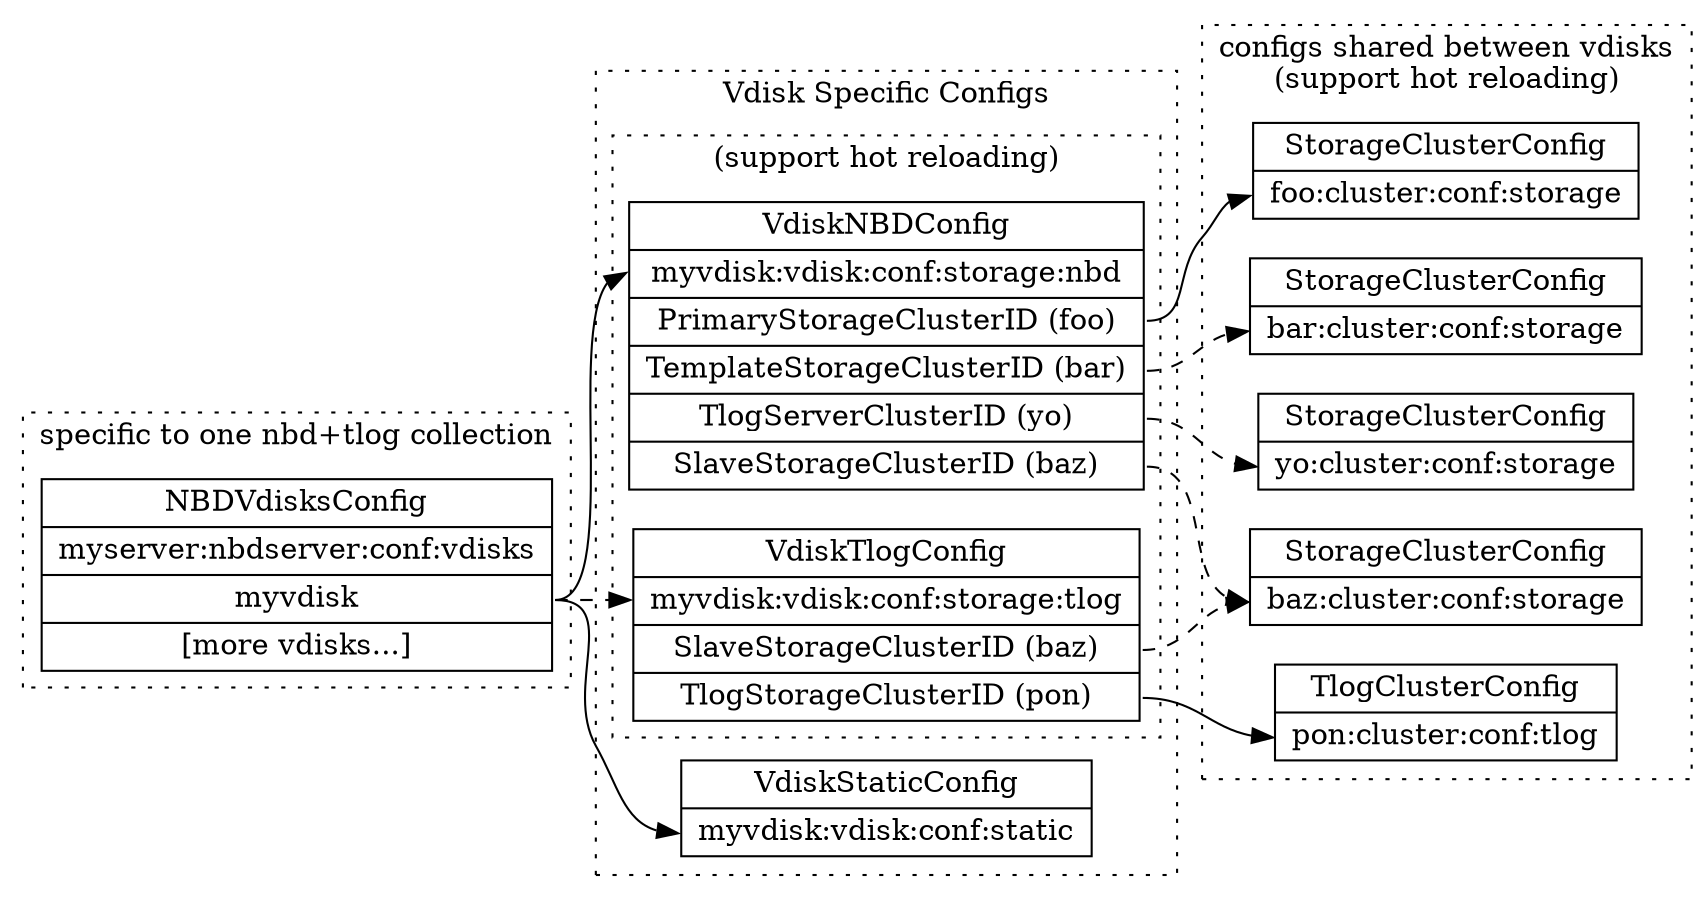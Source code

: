 digraph {
    rankdir = "LR"
    
    subgraph clusterVdisks {
        label = "specific to one nbd+tlog collection"
        style = "dotted"

        NBDVdisksConfig [
            shape = "record"
            label = "NBDVdisksConfig | myserver:nbdserver:conf:vdisks |
                    <1> myvdisk | <m> [more vdisks...]"
        ]
    }

    subgraph clusterVdiskSpecific {
        label = "Vdisk Specific Configs"
        style = "dotted"

        VdiskStaticConfig [
            shape = "record"
            label = "VdiskStaticConfig | <key> myvdisk:vdisk:conf:static"
        ]

        subgraph clusterHotReloading {
            label = "(support hot reloading)"
            style = "dotted"

            VdiskNBDConfig [
                shape = "record"
                label = "VdiskNBDConfig | <key> myvdisk:vdisk:conf:storage:nbd |
                        <p> PrimaryStorageClusterID (foo) |
                        <te> TemplateStorageClusterID (bar) |
                        <tl> TlogServerClusterID (yo) |
                        <s> SlaveStorageClusterID (baz)"
            ]

            VdiskTlogConfig [
                shape = "record"
                label = "VdiskTlogConfig | <key> myvdisk:vdisk:conf:storage:tlog |
                        <s> SlaveStorageClusterID (baz) |
                        <t> TlogStorageClusterID (pon)"
            ]
        }
    }

    subgraph clusterClusters {
        label = "configs shared between vdisks\n(support hot reloading)"
        style = "dotted"

        PrimaryStorageConfig [
            shape = "record"
            label = "StorageClusterConfig | <key> foo:cluster:conf:storage"
        ]

        TemplateStorageConfig [
            shape = "record"
            label = "StorageClusterConfig | <key> bar:cluster:conf:storage"
        ]

        SlaveStorageConfig [
            shape = "record"
            label = "StorageClusterConfig | <key> baz:cluster:conf:storage"
        ]

        TlogStorageConfig [
            shape = "record"
            label = "StorageClusterConfig | <key> yo:cluster:conf:storage"
        ]

        TlogClusterConfig [
            shape = "record"
            label = "<header> TlogClusterConfig | <key> pon:cluster:conf:tlog"
        ]
    }

    NBDVdisksConfig:1 -> VdiskStaticConfig:key
    NBDVdisksConfig:1 -> VdiskNBDConfig:key
    NBDVdisksConfig:1 -> VdiskTlogConfig:key [ style = "dashed" ]

    VdiskNBDConfig:p -> PrimaryStorageConfig:key
    VdiskNBDConfig:te -> TemplateStorageConfig:key [ style = "dashed" ]
    VdiskNBDConfig:s -> SlaveStorageConfig:key [ style = "dashed" ]
    VdiskNBDConfig:tl -> TlogStorageConfig:key [ style = "dashed" ]

    VdiskTlogConfig:t -> TlogClusterConfig:key
    VdiskTlogConfig:s -> SlaveStorageConfig:key [ style = "dashed" ]
}